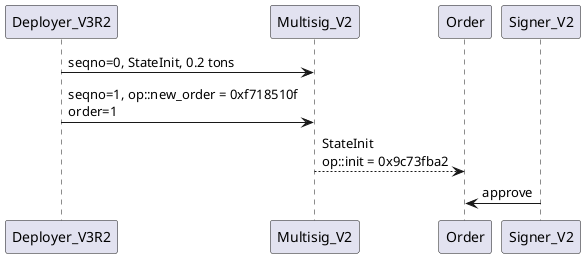 @startuml
Deployer_V3R2 -> Multisig_V2: seqno=0, StateInit, 0.2 tons
Deployer_V3R2 -> Multisig_V2: seqno=1, op::new_order = 0xf718510f\norder=1
Multisig_V2 --> Order: StateInit\nop::init = 0x9c73fba2

Signer_V2 -> Order: approve

@enduml
